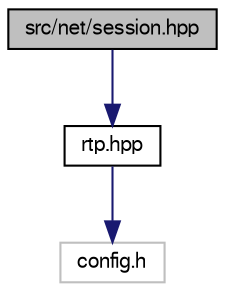 digraph "src/net/session.hpp"
{
 // LATEX_PDF_SIZE
  bgcolor="transparent";
  edge [fontname="FreeSans",fontsize="10",labelfontname="FreeSans",labelfontsize="10"];
  node [fontname="FreeSans",fontsize="10",shape=record];
  Node1 [label="src/net/session.hpp",height=0.2,width=0.4,color="black", fillcolor="grey75", style="filled", fontcolor="black",tooltip=" "];
  Node1 -> Node2 [color="midnightblue",fontsize="10",style="solid",fontname="FreeSans"];
  Node2 [label="rtp.hpp",height=0.2,width=0.4,color="black",URL="$a00908.html",tooltip=" "];
  Node2 -> Node3 [color="midnightblue",fontsize="10",style="solid",fontname="FreeSans"];
  Node3 [label="config.h",height=0.2,width=0.4,color="grey75",tooltip=" "];
}
